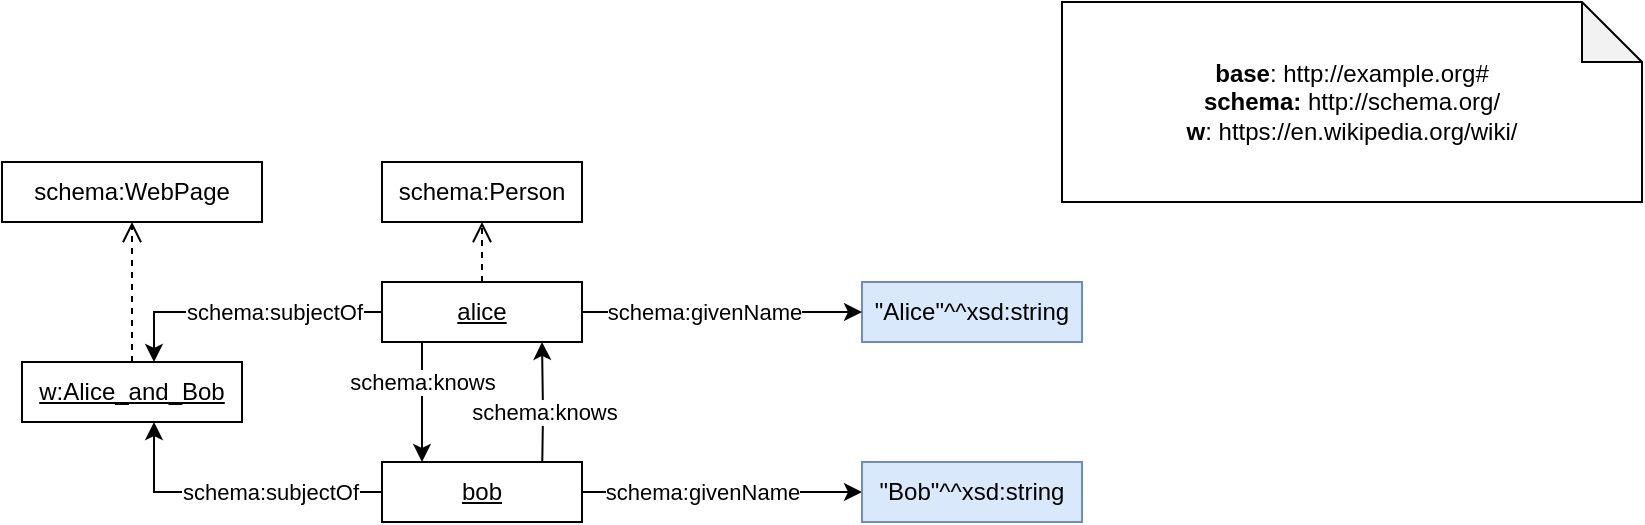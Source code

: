 <mxfile version="17.4.3" type="device"><diagram id="LK1A-rEQr3MZLvWpjQhD" name="Page-1"><mxGraphModel dx="813" dy="451" grid="1" gridSize="10" guides="1" tooltips="1" connect="1" arrows="1" fold="1" page="1" pageScale="1" pageWidth="827" pageHeight="1169" math="0" shadow="0"><root><mxCell id="0"/><mxCell id="1" parent="0"/><mxCell id="6XM8VU4OzPmi6T3cz9pa-1" value="&quot;Alice&quot;^^xsd:string" style="rounded=0;whiteSpace=wrap;html=1;snapToPoint=1;fillColor=#dae8fc;strokeColor=#6c8ebf;" vertex="1" parent="1"><mxGeometry x="540" y="160" width="110" height="30" as="geometry"/></mxCell><mxCell id="6XM8VU4OzPmi6T3cz9pa-9" style="edgeStyle=orthogonalEdgeStyle;rounded=0;orthogonalLoop=1;jettySize=auto;html=1;entryX=0.2;entryY=0;entryDx=0;entryDy=0;exitX=0.2;exitY=1;exitDx=0;exitDy=0;" edge="1" parent="1" source="6XM8VU4OzPmi6T3cz9pa-3" target="6XM8VU4OzPmi6T3cz9pa-4"><mxGeometry relative="1" as="geometry"><Array as="points"/></mxGeometry></mxCell><mxCell id="6XM8VU4OzPmi6T3cz9pa-10" value="schema:knows" style="edgeLabel;html=1;align=center;verticalAlign=middle;resizable=0;points=[];" vertex="1" connectable="0" parent="6XM8VU4OzPmi6T3cz9pa-9"><mxGeometry x="-0.147" y="1" relative="1" as="geometry"><mxPoint x="-1" y="-6" as="offset"/></mxGeometry></mxCell><mxCell id="6XM8VU4OzPmi6T3cz9pa-14" style="edgeStyle=orthogonalEdgeStyle;rounded=0;orthogonalLoop=1;jettySize=auto;html=1;entryX=0.6;entryY=0;entryDx=0;entryDy=0;" edge="1" parent="1" source="6XM8VU4OzPmi6T3cz9pa-3" target="6XM8VU4OzPmi6T3cz9pa-5"><mxGeometry relative="1" as="geometry"/></mxCell><mxCell id="6XM8VU4OzPmi6T3cz9pa-15" value="schema:subjectOf" style="edgeLabel;html=1;align=center;verticalAlign=middle;resizable=0;points=[];" vertex="1" connectable="0" parent="6XM8VU4OzPmi6T3cz9pa-14"><mxGeometry x="-0.014" y="-1" relative="1" as="geometry"><mxPoint x="14" y="1" as="offset"/></mxGeometry></mxCell><mxCell id="6XM8VU4OzPmi6T3cz9pa-17" style="edgeStyle=orthogonalEdgeStyle;rounded=0;orthogonalLoop=1;jettySize=auto;html=1;entryX=0;entryY=0.5;entryDx=0;entryDy=0;" edge="1" parent="1" source="6XM8VU4OzPmi6T3cz9pa-3" target="6XM8VU4OzPmi6T3cz9pa-1"><mxGeometry relative="1" as="geometry"/></mxCell><mxCell id="6XM8VU4OzPmi6T3cz9pa-18" value="schema:givenName" style="edgeLabel;html=1;align=center;verticalAlign=middle;resizable=0;points=[];" vertex="1" connectable="0" parent="6XM8VU4OzPmi6T3cz9pa-17"><mxGeometry x="0.236" y="1" relative="1" as="geometry"><mxPoint x="-26" y="1" as="offset"/></mxGeometry></mxCell><mxCell id="6XM8VU4OzPmi6T3cz9pa-3" value="&lt;u&gt;alice&lt;/u&gt;" style="rounded=0;whiteSpace=wrap;html=1;snapToPoint=1;points=[[0.1,0],[0.2,0],[0.3,0],[0.4,0],[0.5,0],[0.6,0],[0.7,0],[0.8,0],[0.9,0],[0,0.1],[0,0.3],[0,0.5],[0,0.7],[0,0.9],[0.1,1],[0.2,1],[0.3,1],[0.4,1],[0.5,1],[0.6,1],[0.7,1],[0.8,1],[0.9,1],[1,0.1],[1,0.3],[1,0.5],[1,0.7],[1,0.9]];" vertex="1" parent="1"><mxGeometry x="300" y="160" width="100" height="30" as="geometry"/></mxCell><mxCell id="6XM8VU4OzPmi6T3cz9pa-11" style="edgeStyle=orthogonalEdgeStyle;rounded=0;orthogonalLoop=1;jettySize=auto;html=1;entryX=0.8;entryY=1;entryDx=0;entryDy=0;exitX=0.8;exitY=0;exitDx=0;exitDy=0;" edge="1" parent="1" target="6XM8VU4OzPmi6T3cz9pa-3"><mxGeometry relative="1" as="geometry"><mxPoint x="380" y="260" as="sourcePoint"/><mxPoint x="380" y="200" as="targetPoint"/></mxGeometry></mxCell><mxCell id="6XM8VU4OzPmi6T3cz9pa-12" value="schema:knows" style="edgeLabel;html=1;align=center;verticalAlign=middle;resizable=0;points=[];" vertex="1" connectable="0" parent="6XM8VU4OzPmi6T3cz9pa-11"><mxGeometry x="-0.117" relative="1" as="geometry"><mxPoint y="-4" as="offset"/></mxGeometry></mxCell><mxCell id="6XM8VU4OzPmi6T3cz9pa-13" style="edgeStyle=orthogonalEdgeStyle;rounded=0;orthogonalLoop=1;jettySize=auto;html=1;entryX=0.6;entryY=1;entryDx=0;entryDy=0;" edge="1" parent="1" source="6XM8VU4OzPmi6T3cz9pa-4" target="6XM8VU4OzPmi6T3cz9pa-5"><mxGeometry relative="1" as="geometry"/></mxCell><mxCell id="6XM8VU4OzPmi6T3cz9pa-16" value="schema:subjectOf" style="edgeLabel;html=1;align=center;verticalAlign=middle;resizable=0;points=[];" vertex="1" connectable="0" parent="6XM8VU4OzPmi6T3cz9pa-13"><mxGeometry x="-0.418" relative="1" as="geometry"><mxPoint x="-13" as="offset"/></mxGeometry></mxCell><mxCell id="6XM8VU4OzPmi6T3cz9pa-35" style="edgeStyle=orthogonalEdgeStyle;rounded=0;orthogonalLoop=1;jettySize=auto;html=1;entryX=0;entryY=0.5;entryDx=0;entryDy=0;" edge="1" parent="1" source="6XM8VU4OzPmi6T3cz9pa-4" target="6XM8VU4OzPmi6T3cz9pa-34"><mxGeometry relative="1" as="geometry"/></mxCell><mxCell id="6XM8VU4OzPmi6T3cz9pa-36" value="schema:givenName" style="edgeLabel;html=1;align=center;verticalAlign=middle;resizable=0;points=[];" vertex="1" connectable="0" parent="6XM8VU4OzPmi6T3cz9pa-35"><mxGeometry x="-0.175" y="-2" relative="1" as="geometry"><mxPoint x="2" y="-2" as="offset"/></mxGeometry></mxCell><mxCell id="6XM8VU4OzPmi6T3cz9pa-4" value="&lt;u&gt;bob&lt;/u&gt;" style="rounded=0;whiteSpace=wrap;html=1;snapToPoint=1;points=[[0.1,0],[0.2,0],[0.3,0],[0.4,0],[0.5,0],[0.6,0],[0.7,0],[0.8,0],[0.9,0],[0,0.1],[0,0.3],[0,0.5],[0,0.7],[0,0.9],[0.1,1],[0.2,1],[0.3,1],[0.4,1],[0.5,1],[0.6,1],[0.7,1],[0.8,1],[0.9,1],[1,0.1],[1,0.3],[1,0.5],[1,0.7],[1,0.9]];" vertex="1" parent="1"><mxGeometry x="300" y="250" width="100" height="30" as="geometry"/></mxCell><mxCell id="6XM8VU4OzPmi6T3cz9pa-5" value="&lt;u&gt;w:Alice_and_Bob&lt;/u&gt;" style="rounded=0;whiteSpace=wrap;html=1;snapToPoint=1;points=[[0.1,0],[0.2,0],[0.3,0],[0.4,0],[0.5,0],[0.6,0],[0.7,0],[0.8,0],[0.9,0],[0,0.1],[0,0.3],[0,0.5],[0,0.7],[0,0.9],[0.1,1],[0.2,1],[0.3,1],[0.4,1],[0.5,1],[0.6,1],[0.7,1],[0.8,1],[0.9,1],[1,0.1],[1,0.3],[1,0.5],[1,0.7],[1,0.9]];" vertex="1" parent="1"><mxGeometry x="120" y="200" width="110" height="30" as="geometry"/></mxCell><mxCell id="6XM8VU4OzPmi6T3cz9pa-20" value="&lt;div&gt;&lt;b&gt;base&lt;/b&gt;: http://example.org#&lt;/div&gt;&lt;div&gt;&lt;b&gt;schema:&lt;/b&gt; http://schema.org/&lt;/div&gt;&lt;div&gt;&lt;b&gt;w&lt;/b&gt;: https://en.wikipedia.org/wiki/&lt;br&gt;&lt;/div&gt;" style="shape=note;whiteSpace=wrap;html=1;backgroundOutline=1;darkOpacity=0.05;" vertex="1" parent="1"><mxGeometry x="640" y="20" width="290" height="100" as="geometry"/></mxCell><mxCell id="6XM8VU4OzPmi6T3cz9pa-21" value="schema:Person" style="rounded=0;whiteSpace=wrap;html=1;snapToPoint=1;points=[[0.1,0],[0.2,0],[0.3,0],[0.4,0],[0.5,0],[0.6,0],[0.7,0],[0.8,0],[0.9,0],[0,0.1],[0,0.3],[0,0.5],[0,0.7],[0,0.9],[0.1,1],[0.2,1],[0.3,1],[0.4,1],[0.5,1],[0.6,1],[0.7,1],[0.8,1],[0.9,1],[1,0.1],[1,0.3],[1,0.5],[1,0.7],[1,0.9]];" vertex="1" parent="1"><mxGeometry x="300" y="100" width="100" height="30" as="geometry"/></mxCell><mxCell id="6XM8VU4OzPmi6T3cz9pa-22" value="schema:WebPage" style="rounded=0;whiteSpace=wrap;html=1;snapToPoint=1;points=[[0.1,0],[0.2,0],[0.3,0],[0.4,0],[0.5,0],[0.6,0],[0.7,0],[0.8,0],[0.9,0],[0,0.1],[0,0.3],[0,0.5],[0,0.7],[0,0.9],[0.1,1],[0.2,1],[0.3,1],[0.4,1],[0.5,1],[0.6,1],[0.7,1],[0.8,1],[0.9,1],[1,0.1],[1,0.3],[1,0.5],[1,0.7],[1,0.9]];" vertex="1" parent="1"><mxGeometry x="110" y="100" width="130" height="30" as="geometry"/></mxCell><mxCell id="6XM8VU4OzPmi6T3cz9pa-32" value="" style="endArrow=open;html=1;fontColor=#000099;endFill=0;dashed=1;entryX=0.5;entryY=1;entryDx=0;entryDy=0;endSize=8;exitX=0.5;exitY=0;exitDx=0;exitDy=0;rounded=0;" edge="1" parent="1" source="6XM8VU4OzPmi6T3cz9pa-5" target="6XM8VU4OzPmi6T3cz9pa-22"><mxGeometry width="50" height="50" relative="1" as="geometry"><mxPoint x="280" y="50" as="sourcePoint"/><mxPoint x="280" as="targetPoint"/></mxGeometry></mxCell><mxCell id="6XM8VU4OzPmi6T3cz9pa-33" value="" style="endArrow=open;html=1;fontColor=#000099;endFill=0;dashed=1;entryX=0.5;entryY=1;entryDx=0;entryDy=0;endSize=8;exitX=0.5;exitY=0;exitDx=0;exitDy=0;rounded=0;" edge="1" parent="1" source="6XM8VU4OzPmi6T3cz9pa-3" target="6XM8VU4OzPmi6T3cz9pa-21"><mxGeometry width="50" height="50" relative="1" as="geometry"><mxPoint x="290" y="60" as="sourcePoint"/><mxPoint x="290" y="10" as="targetPoint"/></mxGeometry></mxCell><mxCell id="6XM8VU4OzPmi6T3cz9pa-34" value="&quot;Bob&quot;^^xsd:string" style="rounded=0;whiteSpace=wrap;html=1;snapToPoint=1;fillColor=#dae8fc;strokeColor=#6c8ebf;" vertex="1" parent="1"><mxGeometry x="540" y="250" width="110" height="30" as="geometry"/></mxCell></root></mxGraphModel></diagram></mxfile>